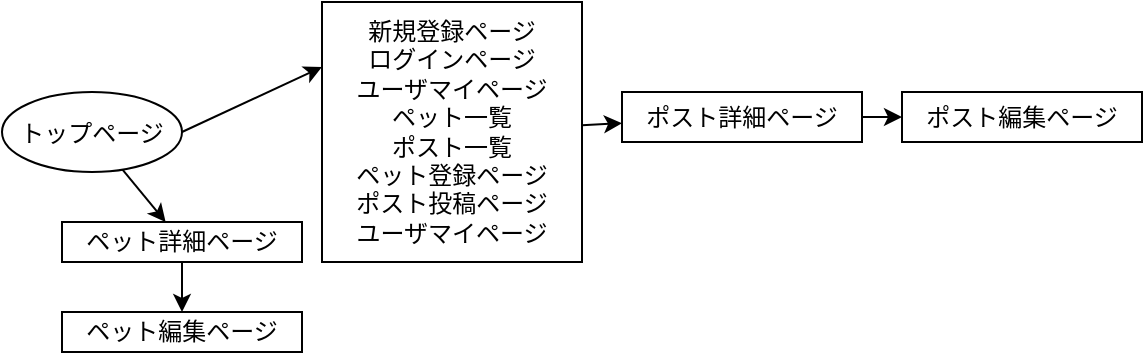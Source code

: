<mxfile>
    <diagram id="ORfEnC3jqZb6_EgKB4aE" name="Страница 1">
        <mxGraphModel dx="592" dy="444" grid="1" gridSize="10" guides="1" tooltips="1" connect="1" arrows="1" fold="1" page="1" pageScale="1" pageWidth="827" pageHeight="1169" math="0" shadow="0">
            <root>
                <mxCell id="0"/>
                <mxCell id="1" parent="0"/>
                <mxCell id="41" style="edgeStyle=none;html=1;exitX=1;exitY=0.5;exitDx=0;exitDy=0;entryX=0;entryY=0.25;entryDx=0;entryDy=0;" edge="1" parent="1" source="32" target="39">
                    <mxGeometry relative="1" as="geometry"/>
                </mxCell>
                <mxCell id="52" value="" style="edgeStyle=none;html=1;" edge="1" parent="1" source="32" target="51">
                    <mxGeometry relative="1" as="geometry"/>
                </mxCell>
                <mxCell id="32" value="トップページ" style="ellipse" vertex="1" parent="1">
                    <mxGeometry x="70" y="190" width="90" height="40" as="geometry"/>
                </mxCell>
                <mxCell id="58" value="" style="edgeStyle=none;html=1;" edge="1" parent="1" source="39" target="57">
                    <mxGeometry relative="1" as="geometry"/>
                </mxCell>
                <mxCell id="39" value="新規登録ページ&lt;br&gt;ログインページ&lt;br&gt;ユーザマイページ&lt;br&gt;ペット一覧&lt;br&gt;ポスト一覧&lt;br&gt;ペット登録ページ&lt;br&gt;ポスト投稿ページ&lt;br&gt;ユーザマイページ" style="whiteSpace=wrap;html=1;" vertex="1" parent="1">
                    <mxGeometry x="230" y="145" width="130" height="130" as="geometry"/>
                </mxCell>
                <mxCell id="55" value="" style="edgeStyle=none;html=1;" edge="1" parent="1" source="51" target="54">
                    <mxGeometry relative="1" as="geometry"/>
                </mxCell>
                <mxCell id="51" value="ペット詳細ページ" style="whiteSpace=wrap;html=1;" vertex="1" parent="1">
                    <mxGeometry x="100" y="255" width="120" height="20" as="geometry"/>
                </mxCell>
                <mxCell id="54" value="ペット編集ページ" style="whiteSpace=wrap;html=1;" vertex="1" parent="1">
                    <mxGeometry x="100" y="300" width="120" height="20" as="geometry"/>
                </mxCell>
                <mxCell id="60" value="" style="edgeStyle=none;html=1;" edge="1" parent="1" source="57" target="59">
                    <mxGeometry relative="1" as="geometry"/>
                </mxCell>
                <mxCell id="57" value="ポスト詳細ページ" style="whiteSpace=wrap;html=1;" vertex="1" parent="1">
                    <mxGeometry x="380" y="190" width="120" height="25" as="geometry"/>
                </mxCell>
                <mxCell id="59" value="ポスト編集ページ" style="whiteSpace=wrap;html=1;" vertex="1" parent="1">
                    <mxGeometry x="520" y="190" width="120" height="25" as="geometry"/>
                </mxCell>
            </root>
        </mxGraphModel>
    </diagram>
</mxfile>